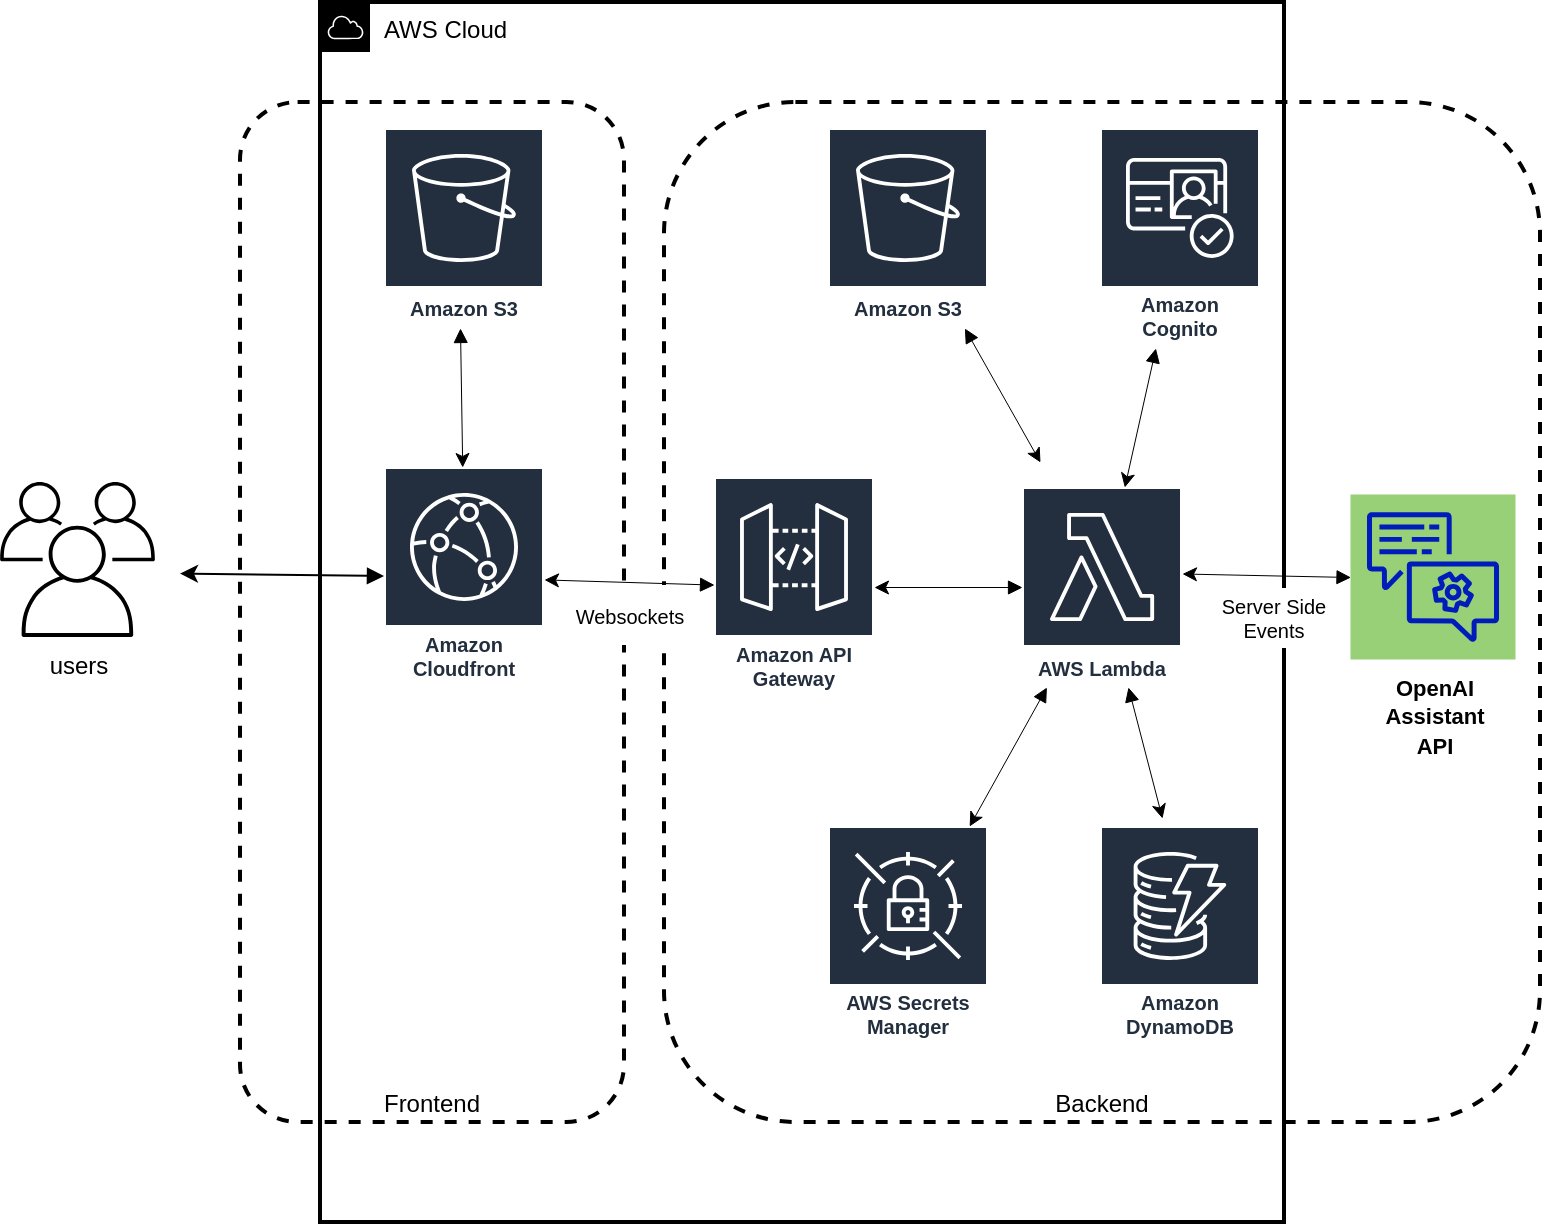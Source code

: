 <mxfile version="24.5.5" type="google">
  <diagram name="Page-1" id="W1BVXstlTQKtHsTsT41R">
    <mxGraphModel grid="0" page="1" gridSize="10" guides="1" tooltips="1" connect="1" arrows="1" fold="1" pageScale="1" pageWidth="850" pageHeight="1100" background="none" math="0" shadow="0">
      <root>
        <mxCell id="0" />
        <mxCell id="1" parent="0" />
        <mxCell id="zEclP5a3m7nlVFiOpJhM-22" value="AWS Cloud" style="sketch=0;outlineConnect=0;gradientColor=none;html=1;whiteSpace=wrap;fontSize=12;fontStyle=0;shape=mxgraph.aws4.group;grIcon=mxgraph.aws4.group_aws_cloud;strokeColor=#000000;fillColor=none;verticalAlign=top;align=left;spacingLeft=30;fontColor=#000000;dashed=0;strokeWidth=2;" vertex="1" parent="1">
          <mxGeometry x="190" y="20" width="482" height="610" as="geometry" />
        </mxCell>
        <mxCell id="zEclP5a3m7nlVFiOpJhM-24" value="Backend" style="rounded=1;whiteSpace=wrap;html=1;dashed=1;fillColor=none;verticalAlign=bottom;strokeColor=#000000;strokeWidth=2;fontColor=#000000;" vertex="1" parent="1">
          <mxGeometry x="362" y="70" width="438" height="510" as="geometry" />
        </mxCell>
        <mxCell id="zEclP5a3m7nlVFiOpJhM-23" value="Frontend" style="rounded=1;whiteSpace=wrap;html=1;dashed=1;fillColor=none;verticalAlign=bottom;strokeColor=#000000;strokeWidth=2;fontColor=#000000;" vertex="1" parent="1">
          <mxGeometry x="150" y="70" width="192" height="510" as="geometry" />
        </mxCell>
        <mxCell id="zEclP5a3m7nlVFiOpJhM-7" value="&lt;span style=&quot;font-size: 11px; text-wrap: wrap;&quot;&gt;OpenAI &lt;br&gt;Assistant API&lt;/span&gt;" style="sketch=0;points=[[0,0,0],[0.25,0,0],[0.5,0,0],[0.75,0,0],[1,0,0],[0,1,0],[0.25,1,0],[0.5,1,0],[0.75,1,0],[1,1,0],[0,0.25,0],[0,0.5,0],[0,0.75,0],[1,0.25,0],[1,0.5,0],[1,0.75,0]];outlineConnect=0;fontColor=#000000;fillColor=#97D077;strokeColor=#001DBC;dashed=0;verticalLabelPosition=bottom;verticalAlign=top;align=center;html=1;fontSize=12;fontStyle=1;aspect=fixed;shape=mxgraph.aws4.resourceIcon;resIcon=mxgraph.aws4.lex;" vertex="1" parent="1">
          <mxGeometry x="705.25" y="266.25" width="82.5" height="82.5" as="geometry" />
        </mxCell>
        <mxCell id="zEclP5a3m7nlVFiOpJhM-12" value="Amazon S3" style="sketch=0;outlineConnect=0;fontColor=#232F3E;gradientColor=none;strokeColor=#ffffff;fillColor=#232F3E;dashed=0;verticalLabelPosition=middle;verticalAlign=bottom;align=center;html=1;whiteSpace=wrap;fontSize=10;fontStyle=1;spacing=3;shape=mxgraph.aws4.productIcon;prIcon=mxgraph.aws4.s3;" vertex="1" parent="1">
          <mxGeometry x="222" y="83" width="80" height="100" as="geometry" />
        </mxCell>
        <mxCell id="zEclP5a3m7nlVFiOpJhM-13" value="Amazon Cognito" style="sketch=0;outlineConnect=0;fontColor=#232F3E;gradientColor=none;strokeColor=#ffffff;fillColor=#232F3E;dashed=0;verticalLabelPosition=middle;verticalAlign=bottom;align=center;html=1;whiteSpace=wrap;fontSize=10;fontStyle=1;spacing=3;shape=mxgraph.aws4.productIcon;prIcon=mxgraph.aws4.cognito;" vertex="1" parent="1">
          <mxGeometry x="580" y="83" width="80" height="110" as="geometry" />
        </mxCell>
        <mxCell id="zEclP5a3m7nlVFiOpJhM-14" value="Amazon Cloudfront" style="sketch=0;outlineConnect=0;fontColor=#232F3E;gradientColor=none;strokeColor=#ffffff;fillColor=#232F3E;dashed=0;verticalLabelPosition=middle;verticalAlign=bottom;align=center;html=1;whiteSpace=wrap;fontSize=10;fontStyle=1;spacing=3;shape=mxgraph.aws4.productIcon;prIcon=mxgraph.aws4.cloudfront;" vertex="1" parent="1">
          <mxGeometry x="222" y="252.5" width="80" height="110" as="geometry" />
        </mxCell>
        <mxCell id="zEclP5a3m7nlVFiOpJhM-15" value="Amazon API Gateway" style="sketch=0;outlineConnect=0;fontColor=#232F3E;gradientColor=none;strokeColor=#ffffff;fillColor=#232F3E;dashed=0;verticalLabelPosition=middle;verticalAlign=bottom;align=center;html=1;whiteSpace=wrap;fontSize=10;fontStyle=1;spacing=3;shape=mxgraph.aws4.productIcon;prIcon=mxgraph.aws4.api_gateway;" vertex="1" parent="1">
          <mxGeometry x="387" y="257.5" width="80" height="110" as="geometry" />
        </mxCell>
        <mxCell id="zEclP5a3m7nlVFiOpJhM-16" value="Amazon DynamoDB" style="sketch=0;outlineConnect=0;fontColor=#232F3E;gradientColor=none;strokeColor=#ffffff;fillColor=#232F3E;dashed=0;verticalLabelPosition=middle;verticalAlign=bottom;align=center;html=1;whiteSpace=wrap;fontSize=10;fontStyle=1;spacing=3;shape=mxgraph.aws4.productIcon;prIcon=mxgraph.aws4.dynamodb;" vertex="1" parent="1">
          <mxGeometry x="580" y="432" width="80" height="110" as="geometry" />
        </mxCell>
        <mxCell id="zEclP5a3m7nlVFiOpJhM-17" value="AWS Lambda" style="sketch=0;outlineConnect=0;fontColor=#232F3E;gradientColor=none;strokeColor=#ffffff;fillColor=#232F3E;dashed=0;verticalLabelPosition=middle;verticalAlign=bottom;align=center;html=1;whiteSpace=wrap;fontSize=10;fontStyle=1;spacing=3;shape=mxgraph.aws4.productIcon;prIcon=mxgraph.aws4.lambda;" vertex="1" parent="1">
          <mxGeometry x="541" y="262.5" width="80" height="100" as="geometry" />
        </mxCell>
        <mxCell id="zEclP5a3m7nlVFiOpJhM-18" value="Amazon S3" style="sketch=0;outlineConnect=0;fontColor=#232F3E;gradientColor=none;strokeColor=#ffffff;fillColor=#232F3E;dashed=0;verticalLabelPosition=middle;verticalAlign=bottom;align=center;html=1;whiteSpace=wrap;fontSize=10;fontStyle=1;spacing=3;shape=mxgraph.aws4.productIcon;prIcon=mxgraph.aws4.s3;" vertex="1" parent="1">
          <mxGeometry x="444" y="83" width="80" height="100" as="geometry" />
        </mxCell>
        <mxCell id="zEclP5a3m7nlVFiOpJhM-19" value="users" style="sketch=0;outlineConnect=0;gradientColor=none;fontColor=#000000;strokeColor=none;fillColor=#000000;dashed=0;verticalLabelPosition=bottom;verticalAlign=top;align=center;html=1;fontSize=12;fontStyle=0;aspect=fixed;shape=mxgraph.aws4.illustration_users;pointerEvents=1" vertex="1" parent="1">
          <mxGeometry x="30" y="260" width="77.5" height="77.5" as="geometry" />
        </mxCell>
        <mxCell id="zEclP5a3m7nlVFiOpJhM-25" value="AWS Secrets Manager" style="sketch=0;outlineConnect=0;fontColor=#232F3E;gradientColor=none;strokeColor=#ffffff;fillColor=#232F3E;dashed=0;verticalLabelPosition=middle;verticalAlign=bottom;align=center;html=1;whiteSpace=wrap;fontSize=10;fontStyle=1;spacing=3;shape=mxgraph.aws4.productIcon;prIcon=mxgraph.aws4.secrets_manager;" vertex="1" parent="1">
          <mxGeometry x="444" y="432" width="80" height="110" as="geometry" />
        </mxCell>
        <mxCell id="zEclP5a3m7nlVFiOpJhM-30" value="" style="edgeStyle=none;orthogonalLoop=1;jettySize=auto;html=1;rounded=0;startArrow=block;strokeWidth=0.5;strokeColor=#000000;fillColor=default;" edge="1" parent="1" source="zEclP5a3m7nlVFiOpJhM-17">
          <mxGeometry width="80" relative="1" as="geometry">
            <mxPoint x="590" y="362.5" as="sourcePoint" />
            <mxPoint x="611" y="428" as="targetPoint" />
            <Array as="points" />
          </mxGeometry>
        </mxCell>
        <mxCell id="zEclP5a3m7nlVFiOpJhM-31" value="" style="edgeStyle=none;orthogonalLoop=1;jettySize=auto;html=1;rounded=0;startArrow=block;strokeWidth=0.5;strokeColor=#000000;fillColor=default;" edge="1" parent="1" source="zEclP5a3m7nlVFiOpJhM-17" target="zEclP5a3m7nlVFiOpJhM-25">
          <mxGeometry width="80" relative="1" as="geometry">
            <mxPoint x="552" y="365" as="sourcePoint" />
            <mxPoint x="500" y="410" as="targetPoint" />
            <Array as="points" />
          </mxGeometry>
        </mxCell>
        <mxCell id="zEclP5a3m7nlVFiOpJhM-33" value="" style="edgeStyle=none;orthogonalLoop=1;jettySize=auto;html=1;rounded=0;startArrow=block;strokeWidth=0.5;strokeColor=#000000;fillColor=default;" edge="1" parent="1" source="zEclP5a3m7nlVFiOpJhM-13" target="zEclP5a3m7nlVFiOpJhM-17">
          <mxGeometry width="80" relative="1" as="geometry">
            <mxPoint x="620" y="200" as="sourcePoint" />
            <mxPoint x="590" y="243" as="targetPoint" />
            <Array as="points" />
          </mxGeometry>
        </mxCell>
        <mxCell id="zEclP5a3m7nlVFiOpJhM-34" value="" style="edgeStyle=none;orthogonalLoop=1;jettySize=auto;html=1;rounded=0;startArrow=block;strokeWidth=0.5;strokeColor=#000000;fillColor=default;" edge="1" parent="1" source="zEclP5a3m7nlVFiOpJhM-18">
          <mxGeometry width="80" relative="1" as="geometry">
            <mxPoint x="524" y="184" as="sourcePoint" />
            <mxPoint x="550" y="250" as="targetPoint" />
            <Array as="points" />
          </mxGeometry>
        </mxCell>
        <mxCell id="zEclP5a3m7nlVFiOpJhM-42" value="" style="edgeStyle=none;orthogonalLoop=1;jettySize=auto;html=1;rounded=0;startArrow=block;strokeWidth=0.5;strokeColor=#000000;fillColor=default;" edge="1" parent="1" source="zEclP5a3m7nlVFiOpJhM-17" target="zEclP5a3m7nlVFiOpJhM-15">
          <mxGeometry width="80" relative="1" as="geometry">
            <mxPoint x="511" y="253" as="sourcePoint" />
            <mxPoint x="470" y="302.5" as="targetPoint" />
            <Array as="points" />
          </mxGeometry>
        </mxCell>
        <mxCell id="zEclP5a3m7nlVFiOpJhM-43" value="" style="edgeStyle=none;orthogonalLoop=1;jettySize=auto;html=1;rounded=0;startArrow=block;strokeWidth=0.5;exitX=0;exitY=0.5;exitDx=0;exitDy=0;exitPerimeter=0;strokeColor=#000000;fillColor=default;" edge="1" parent="1" source="zEclP5a3m7nlVFiOpJhM-7">
          <mxGeometry width="80" relative="1" as="geometry">
            <mxPoint x="692" y="309.25" as="sourcePoint" />
            <mxPoint x="621" y="305.75" as="targetPoint" />
            <Array as="points" />
          </mxGeometry>
        </mxCell>
        <mxCell id="zEclP5a3m7nlVFiOpJhM-44" value="" style="edgeStyle=none;orthogonalLoop=1;jettySize=auto;html=1;rounded=0;startArrow=block;strokeWidth=0.5;strokeColor=#000000;fillColor=default;" edge="1" parent="1" target="zEclP5a3m7nlVFiOpJhM-14">
          <mxGeometry width="80" relative="1" as="geometry">
            <mxPoint x="260" y="183" as="sourcePoint" />
            <mxPoint x="100" y="190" as="targetPoint" />
            <Array as="points" />
          </mxGeometry>
        </mxCell>
        <mxCell id="zEclP5a3m7nlVFiOpJhM-45" value="" style="edgeStyle=none;orthogonalLoop=1;jettySize=auto;html=1;rounded=0;startArrow=block;strokeWidth=0.5;strokeColor=#000000;fillColor=default;" edge="1" parent="1" source="zEclP5a3m7nlVFiOpJhM-15" target="zEclP5a3m7nlVFiOpJhM-14">
          <mxGeometry width="80" relative="1" as="geometry">
            <mxPoint x="387" y="312.77" as="sourcePoint" />
            <mxPoint x="300" y="302" as="targetPoint" />
            <Array as="points" />
          </mxGeometry>
        </mxCell>
        <mxCell id="zEclP5a3m7nlVFiOpJhM-47" value="" style="edgeStyle=none;orthogonalLoop=1;jettySize=auto;html=1;rounded=0;startArrow=block;strokeWidth=1;strokeColor=#000000;fillColor=default;" edge="1" parent="1" source="zEclP5a3m7nlVFiOpJhM-14">
          <mxGeometry width="80" relative="1" as="geometry">
            <mxPoint x="191" y="309.25" as="sourcePoint" />
            <mxPoint x="120" y="305.75" as="targetPoint" />
            <Array as="points" />
          </mxGeometry>
        </mxCell>
        <mxCell id="vvoBA77o_L8oUZQzgHhd-2" style="edgeStyle=orthogonalEdgeStyle;rounded=0;orthogonalLoop=1;jettySize=auto;html=1;exitX=0.5;exitY=1;exitDx=0;exitDy=0;" edge="1" parent="1">
          <mxGeometry relative="1" as="geometry">
            <mxPoint x="739.625" y="420" as="sourcePoint" />
            <mxPoint x="739.7" y="420" as="targetPoint" />
          </mxGeometry>
        </mxCell>
        <mxCell id="vvoBA77o_L8oUZQzgHhd-5" value="Websockets" style="text;strokeColor=none;align=center;fillColor=#FFFFFF;html=1;verticalAlign=middle;whiteSpace=wrap;rounded=0;fontColor=#000000;fontSize=10;labelBackgroundColor=none;" vertex="1" parent="1">
          <mxGeometry x="315" y="311.5" width="60" height="30" as="geometry" />
        </mxCell>
        <mxCell id="vvoBA77o_L8oUZQzgHhd-6" value="Server Side Events" style="text;strokeColor=none;align=center;fillColor=#FFFFFF;html=1;verticalAlign=middle;whiteSpace=wrap;rounded=0;fontColor=#000000;fontSize=10;" vertex="1" parent="1">
          <mxGeometry x="632" y="313" width="70" height="30" as="geometry" />
        </mxCell>
      </root>
    </mxGraphModel>
  </diagram>
</mxfile>
